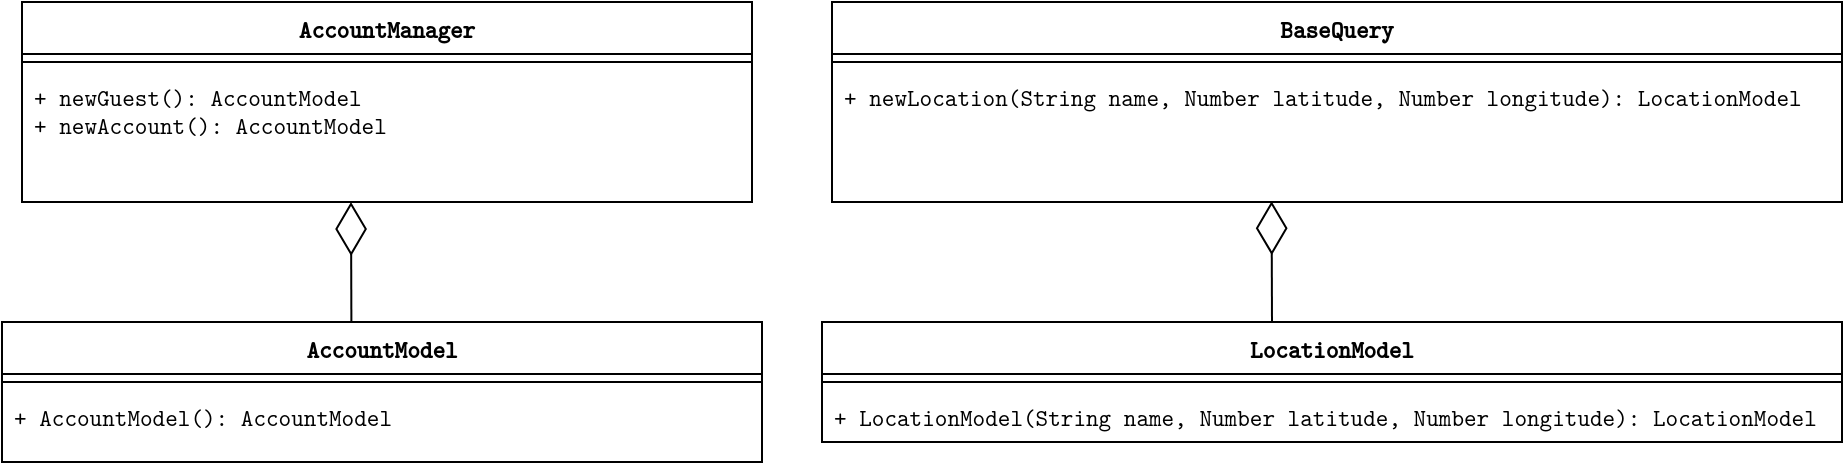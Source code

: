 <mxfile version="16.1.2" type="device"><diagram id="QfBeQJvpdWJxM0wVBjM3" name="Page-1"><mxGraphModel dx="1437" dy="867" grid="1" gridSize="10" guides="1" tooltips="1" connect="1" arrows="1" fold="1" page="1" pageScale="1" pageWidth="827" pageHeight="1169" math="0" shadow="0"><root><mxCell id="0"/><mxCell id="1" parent="0"/><mxCell id="g9uH_fXgcUTUm6dx8e6k-1" value="AccountManager" style="swimlane;fontStyle=1;align=center;verticalAlign=top;childLayout=stackLayout;horizontal=1;startSize=26;horizontalStack=0;resizeParent=1;resizeParentMax=0;resizeLast=0;collapsible=1;marginBottom=0;fontFamily=Latin Modern Mono;" parent="1" vertex="1"><mxGeometry x="20" y="130" width="365" height="100" as="geometry"/></mxCell><mxCell id="g9uH_fXgcUTUm6dx8e6k-2" value="" style="line;strokeWidth=1;fillColor=none;align=left;verticalAlign=middle;spacingTop=-1;spacingLeft=3;spacingRight=3;rotatable=0;labelPosition=right;points=[];portConstraint=eastwest;fontFamily=Latin Modern Mono;" parent="g9uH_fXgcUTUm6dx8e6k-1" vertex="1"><mxGeometry y="26" width="365" height="8" as="geometry"/></mxCell><mxCell id="g9uH_fXgcUTUm6dx8e6k-3" value="+ newGuest(): AccountModel&#10;+ newAccount(): AccountModel" style="text;strokeColor=none;fillColor=none;align=left;verticalAlign=top;spacingLeft=4;spacingRight=4;overflow=hidden;rotatable=0;points=[[0,0.5],[1,0.5]];portConstraint=eastwest;fontFamily=Latin Modern Mono;" parent="g9uH_fXgcUTUm6dx8e6k-1" vertex="1"><mxGeometry y="34" width="365" height="66" as="geometry"/></mxCell><mxCell id="g9uH_fXgcUTUm6dx8e6k-4" value="" style="endArrow=diamondThin;endFill=0;endSize=24;html=1;rounded=0;entryX=0.499;entryY=0.994;entryDx=0;entryDy=0;entryPerimeter=0;exitX=0.5;exitY=0;exitDx=0;exitDy=0;fontFamily=Latin Modern Mono;" parent="1" edge="1"><mxGeometry width="160" relative="1" as="geometry"><mxPoint x="645" y="290" as="sourcePoint"/><mxPoint x="644.8" y="229.604" as="targetPoint"/></mxGeometry></mxCell><mxCell id="g9uH_fXgcUTUm6dx8e6k-5" value="" style="endArrow=diamondThin;endFill=0;endSize=24;html=1;rounded=0;entryX=0.499;entryY=0.994;entryDx=0;entryDy=0;entryPerimeter=0;exitX=0.5;exitY=0;exitDx=0;exitDy=0;fontFamily=Latin Modern Mono;" parent="1" edge="1"><mxGeometry width="160" relative="1" as="geometry"><mxPoint x="184.7" y="290.4" as="sourcePoint"/><mxPoint x="184.5" y="230.004" as="targetPoint"/></mxGeometry></mxCell><mxCell id="g9uH_fXgcUTUm6dx8e6k-6" value="BaseQuery" style="swimlane;fontStyle=1;align=center;verticalAlign=top;childLayout=stackLayout;horizontal=1;startSize=26;horizontalStack=0;resizeParent=1;resizeParentMax=0;resizeLast=0;collapsible=1;marginBottom=0;fontFamily=Latin Modern Mono;" parent="1" vertex="1"><mxGeometry x="425" y="130" width="505" height="100" as="geometry"/></mxCell><mxCell id="g9uH_fXgcUTUm6dx8e6k-7" value="" style="line;strokeWidth=1;fillColor=none;align=left;verticalAlign=middle;spacingTop=-1;spacingLeft=3;spacingRight=3;rotatable=0;labelPosition=right;points=[];portConstraint=eastwest;fontFamily=Latin Modern Mono;" parent="g9uH_fXgcUTUm6dx8e6k-6" vertex="1"><mxGeometry y="26" width="505" height="8" as="geometry"/></mxCell><mxCell id="g9uH_fXgcUTUm6dx8e6k-8" value="+ newLocation(String name, Number latitude, Number longitude): LocationModel" style="text;strokeColor=none;fillColor=none;align=left;verticalAlign=top;spacingLeft=4;spacingRight=4;overflow=hidden;rotatable=0;points=[[0,0.5],[1,0.5]];portConstraint=eastwest;fontFamily=Latin Modern Mono;" parent="g9uH_fXgcUTUm6dx8e6k-6" vertex="1"><mxGeometry y="34" width="505" height="66" as="geometry"/></mxCell><mxCell id="g9uH_fXgcUTUm6dx8e6k-9" value="AccountModel" style="swimlane;fontStyle=1;align=center;verticalAlign=top;childLayout=stackLayout;horizontal=1;startSize=26;horizontalStack=0;resizeParent=1;resizeParentMax=0;resizeLast=0;collapsible=1;marginBottom=0;fontFamily=Latin Modern Mono;" parent="1" vertex="1"><mxGeometry x="10" y="290" width="380" height="70" as="geometry"/></mxCell><mxCell id="g9uH_fXgcUTUm6dx8e6k-10" value="" style="line;strokeWidth=1;fillColor=none;align=left;verticalAlign=middle;spacingTop=-1;spacingLeft=3;spacingRight=3;rotatable=0;labelPosition=right;points=[];portConstraint=eastwest;fontFamily=Latin Modern Mono;" parent="g9uH_fXgcUTUm6dx8e6k-9" vertex="1"><mxGeometry y="26" width="380" height="8" as="geometry"/></mxCell><mxCell id="g9uH_fXgcUTUm6dx8e6k-11" value="+ AccountModel(): AccountModel&#10;" style="text;strokeColor=none;fillColor=none;align=left;verticalAlign=top;spacingLeft=4;spacingRight=4;overflow=hidden;rotatable=0;points=[[0,0.5],[1,0.5]];portConstraint=eastwest;fontFamily=Latin Modern Mono;" parent="g9uH_fXgcUTUm6dx8e6k-9" vertex="1"><mxGeometry y="34" width="380" height="36" as="geometry"/></mxCell><mxCell id="g9uH_fXgcUTUm6dx8e6k-12" value="LocationModel" style="swimlane;fontStyle=1;align=center;verticalAlign=top;childLayout=stackLayout;horizontal=1;startSize=26;horizontalStack=0;resizeParent=1;resizeParentMax=0;resizeLast=0;collapsible=1;marginBottom=0;fontFamily=Latin Modern Mono;" parent="1" vertex="1"><mxGeometry x="420" y="290" width="510" height="60" as="geometry"/></mxCell><mxCell id="g9uH_fXgcUTUm6dx8e6k-13" value="" style="line;strokeWidth=1;fillColor=none;align=left;verticalAlign=middle;spacingTop=-1;spacingLeft=3;spacingRight=3;rotatable=0;labelPosition=right;points=[];portConstraint=eastwest;fontFamily=Latin Modern Mono;" parent="g9uH_fXgcUTUm6dx8e6k-12" vertex="1"><mxGeometry y="26" width="510" height="8" as="geometry"/></mxCell><mxCell id="g9uH_fXgcUTUm6dx8e6k-14" value="+ LocationModel(String name, Number latitude, Number longitude): LocationModel" style="text;strokeColor=none;fillColor=none;align=left;verticalAlign=top;spacingLeft=4;spacingRight=4;overflow=hidden;rotatable=0;points=[[0,0.5],[1,0.5]];portConstraint=eastwest;fontFamily=Latin Modern Mono;" parent="g9uH_fXgcUTUm6dx8e6k-12" vertex="1"><mxGeometry y="34" width="510" height="26" as="geometry"/></mxCell></root></mxGraphModel></diagram></mxfile>